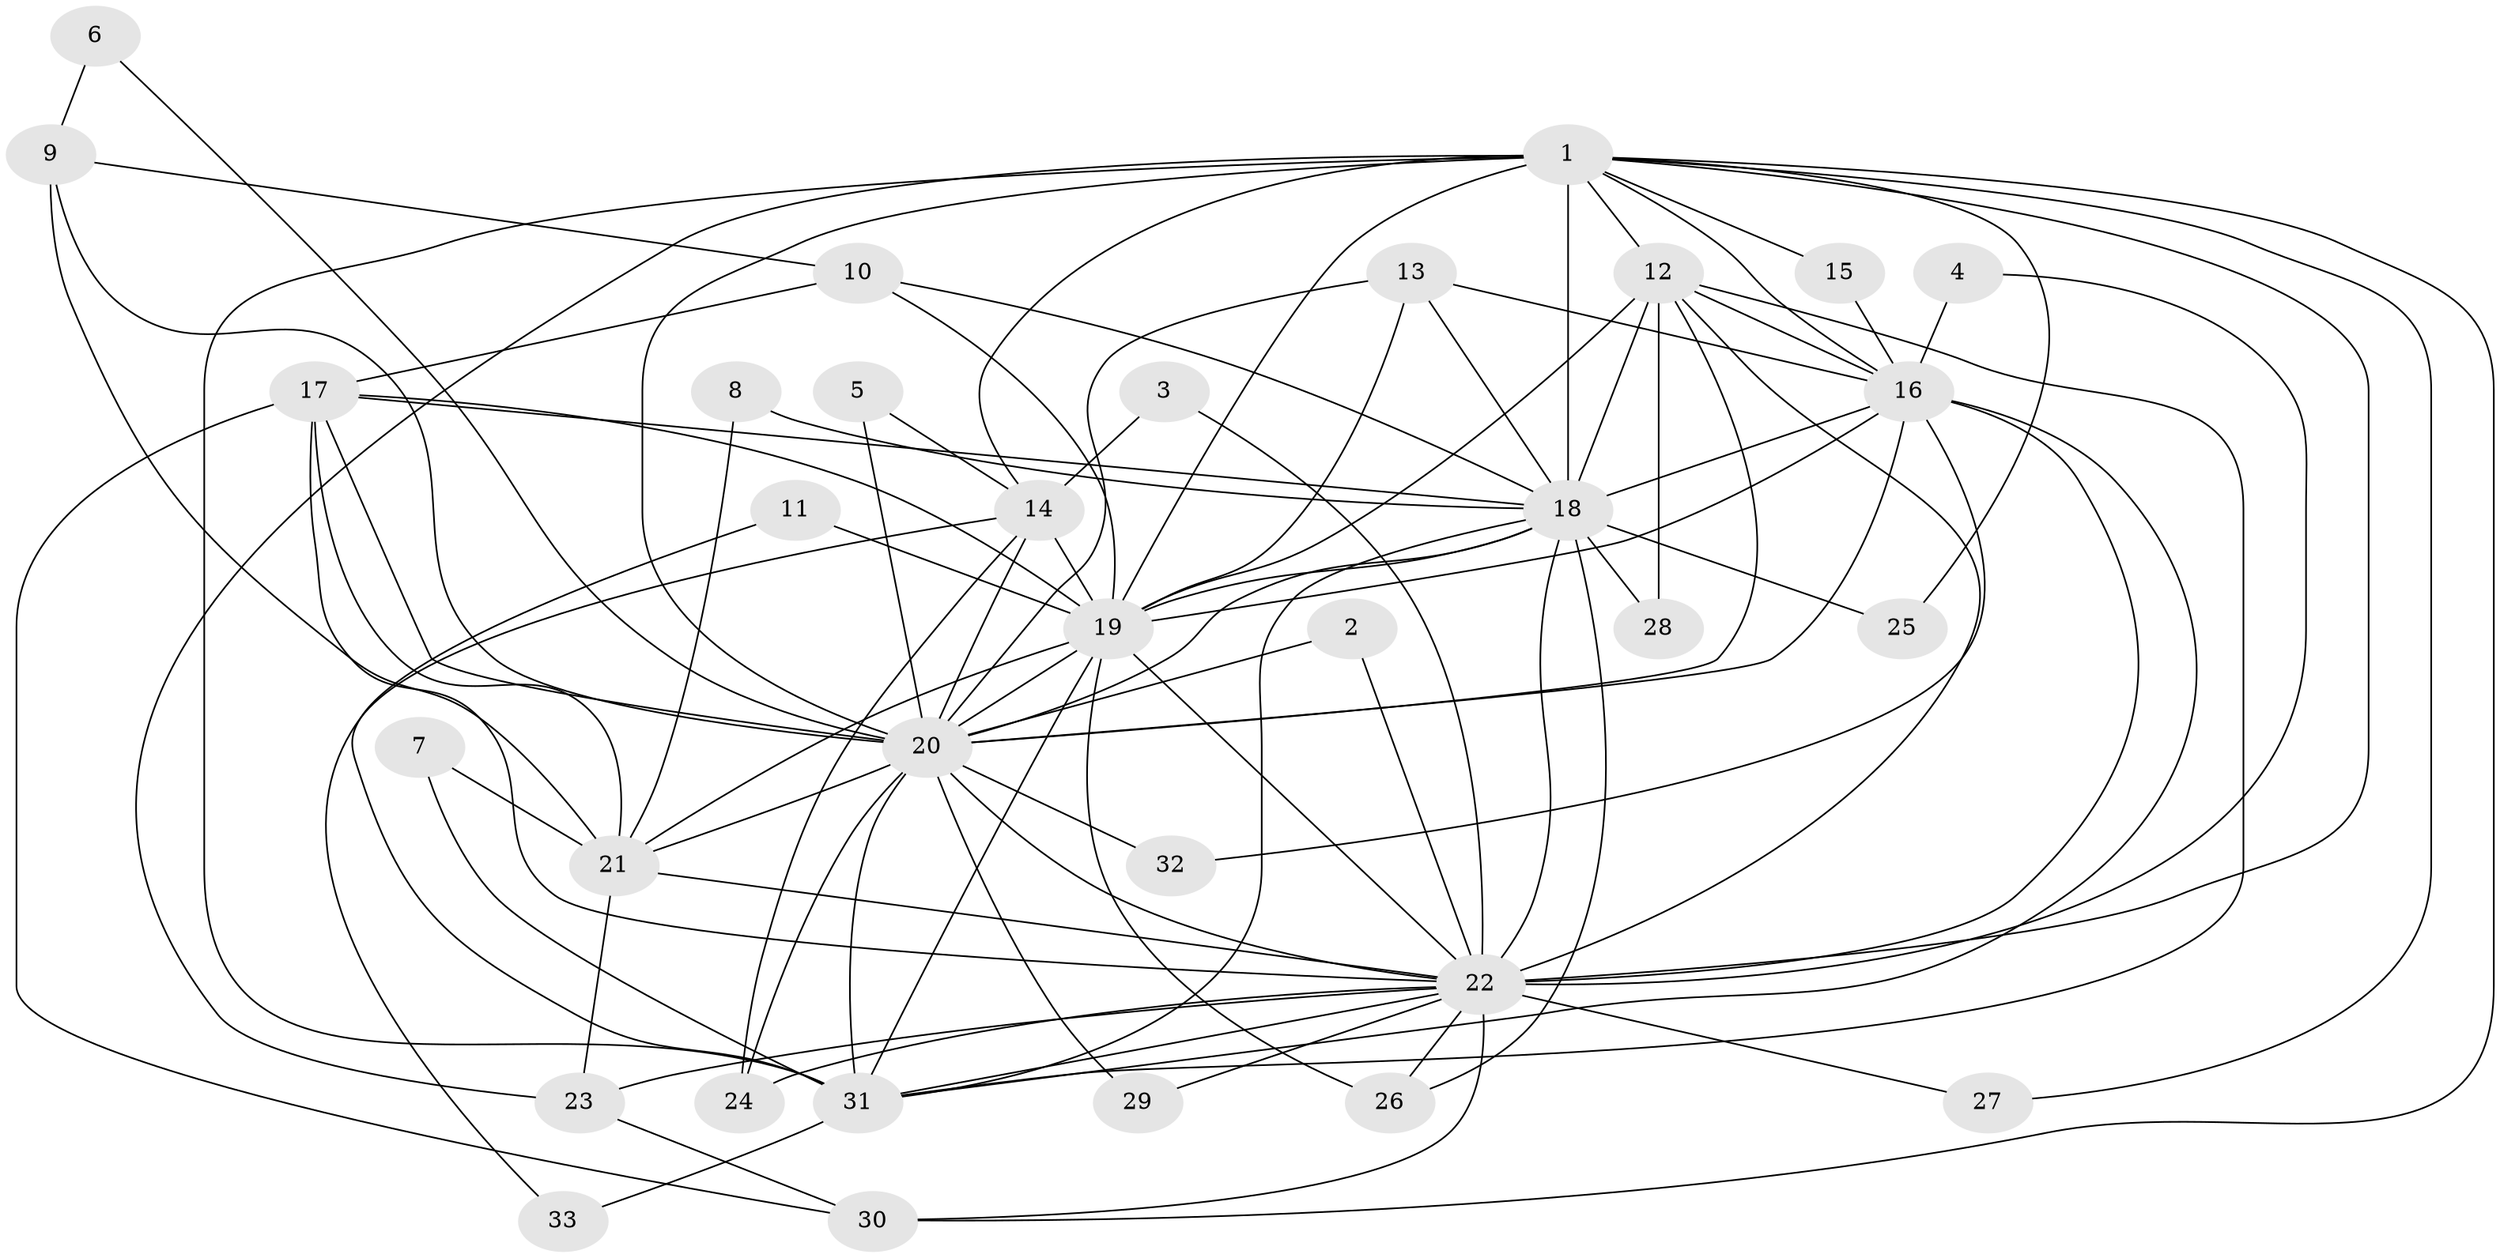 // original degree distribution, {14: 0.03076923076923077, 9: 0.015384615384615385, 17: 0.015384615384615385, 21: 0.015384615384615385, 12: 0.015384615384615385, 13: 0.015384615384615385, 18: 0.015384615384615385, 22: 0.015384615384615385, 20: 0.015384615384615385, 2: 0.5076923076923077, 6: 0.015384615384615385, 8: 0.015384615384615385, 4: 0.09230769230769231, 3: 0.18461538461538463, 5: 0.03076923076923077}
// Generated by graph-tools (version 1.1) at 2025/25/03/09/25 03:25:50]
// undirected, 33 vertices, 92 edges
graph export_dot {
graph [start="1"]
  node [color=gray90,style=filled];
  1;
  2;
  3;
  4;
  5;
  6;
  7;
  8;
  9;
  10;
  11;
  12;
  13;
  14;
  15;
  16;
  17;
  18;
  19;
  20;
  21;
  22;
  23;
  24;
  25;
  26;
  27;
  28;
  29;
  30;
  31;
  32;
  33;
  1 -- 12 [weight=3.0];
  1 -- 14 [weight=1.0];
  1 -- 15 [weight=1.0];
  1 -- 16 [weight=3.0];
  1 -- 18 [weight=3.0];
  1 -- 19 [weight=3.0];
  1 -- 20 [weight=3.0];
  1 -- 22 [weight=4.0];
  1 -- 23 [weight=1.0];
  1 -- 25 [weight=1.0];
  1 -- 27 [weight=1.0];
  1 -- 30 [weight=1.0];
  1 -- 31 [weight=5.0];
  2 -- 20 [weight=1.0];
  2 -- 22 [weight=1.0];
  3 -- 14 [weight=1.0];
  3 -- 22 [weight=1.0];
  4 -- 16 [weight=1.0];
  4 -- 22 [weight=1.0];
  5 -- 14 [weight=1.0];
  5 -- 20 [weight=1.0];
  6 -- 9 [weight=1.0];
  6 -- 20 [weight=1.0];
  7 -- 21 [weight=1.0];
  7 -- 31 [weight=1.0];
  8 -- 18 [weight=1.0];
  8 -- 21 [weight=1.0];
  9 -- 10 [weight=1.0];
  9 -- 20 [weight=1.0];
  9 -- 21 [weight=1.0];
  10 -- 17 [weight=1.0];
  10 -- 18 [weight=2.0];
  10 -- 19 [weight=1.0];
  11 -- 19 [weight=1.0];
  11 -- 31 [weight=1.0];
  12 -- 16 [weight=3.0];
  12 -- 18 [weight=1.0];
  12 -- 19 [weight=1.0];
  12 -- 20 [weight=1.0];
  12 -- 22 [weight=1.0];
  12 -- 28 [weight=1.0];
  12 -- 31 [weight=2.0];
  13 -- 16 [weight=1.0];
  13 -- 18 [weight=1.0];
  13 -- 19 [weight=1.0];
  13 -- 20 [weight=1.0];
  14 -- 19 [weight=1.0];
  14 -- 20 [weight=2.0];
  14 -- 24 [weight=1.0];
  14 -- 33 [weight=1.0];
  15 -- 16 [weight=1.0];
  16 -- 18 [weight=2.0];
  16 -- 19 [weight=1.0];
  16 -- 20 [weight=1.0];
  16 -- 22 [weight=1.0];
  16 -- 31 [weight=1.0];
  16 -- 32 [weight=1.0];
  17 -- 18 [weight=1.0];
  17 -- 19 [weight=1.0];
  17 -- 20 [weight=1.0];
  17 -- 21 [weight=1.0];
  17 -- 22 [weight=1.0];
  17 -- 30 [weight=1.0];
  18 -- 19 [weight=3.0];
  18 -- 20 [weight=1.0];
  18 -- 22 [weight=1.0];
  18 -- 25 [weight=2.0];
  18 -- 26 [weight=1.0];
  18 -- 28 [weight=1.0];
  18 -- 31 [weight=3.0];
  19 -- 20 [weight=2.0];
  19 -- 21 [weight=1.0];
  19 -- 22 [weight=1.0];
  19 -- 26 [weight=1.0];
  19 -- 31 [weight=1.0];
  20 -- 21 [weight=1.0];
  20 -- 22 [weight=1.0];
  20 -- 24 [weight=1.0];
  20 -- 29 [weight=1.0];
  20 -- 31 [weight=1.0];
  20 -- 32 [weight=1.0];
  21 -- 22 [weight=1.0];
  21 -- 23 [weight=2.0];
  22 -- 23 [weight=1.0];
  22 -- 24 [weight=1.0];
  22 -- 26 [weight=1.0];
  22 -- 27 [weight=1.0];
  22 -- 29 [weight=1.0];
  22 -- 30 [weight=1.0];
  22 -- 31 [weight=1.0];
  23 -- 30 [weight=1.0];
  31 -- 33 [weight=1.0];
}
